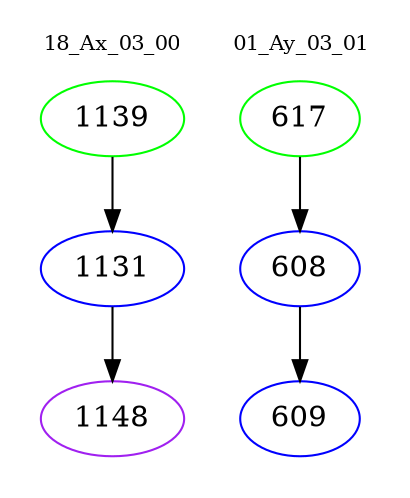 digraph{
subgraph cluster_0 {
color = white
label = "18_Ax_03_00";
fontsize=10;
T0_1139 [label="1139", color="green"]
T0_1139 -> T0_1131 [color="black"]
T0_1131 [label="1131", color="blue"]
T0_1131 -> T0_1148 [color="black"]
T0_1148 [label="1148", color="purple"]
}
subgraph cluster_1 {
color = white
label = "01_Ay_03_01";
fontsize=10;
T1_617 [label="617", color="green"]
T1_617 -> T1_608 [color="black"]
T1_608 [label="608", color="blue"]
T1_608 -> T1_609 [color="black"]
T1_609 [label="609", color="blue"]
}
}
